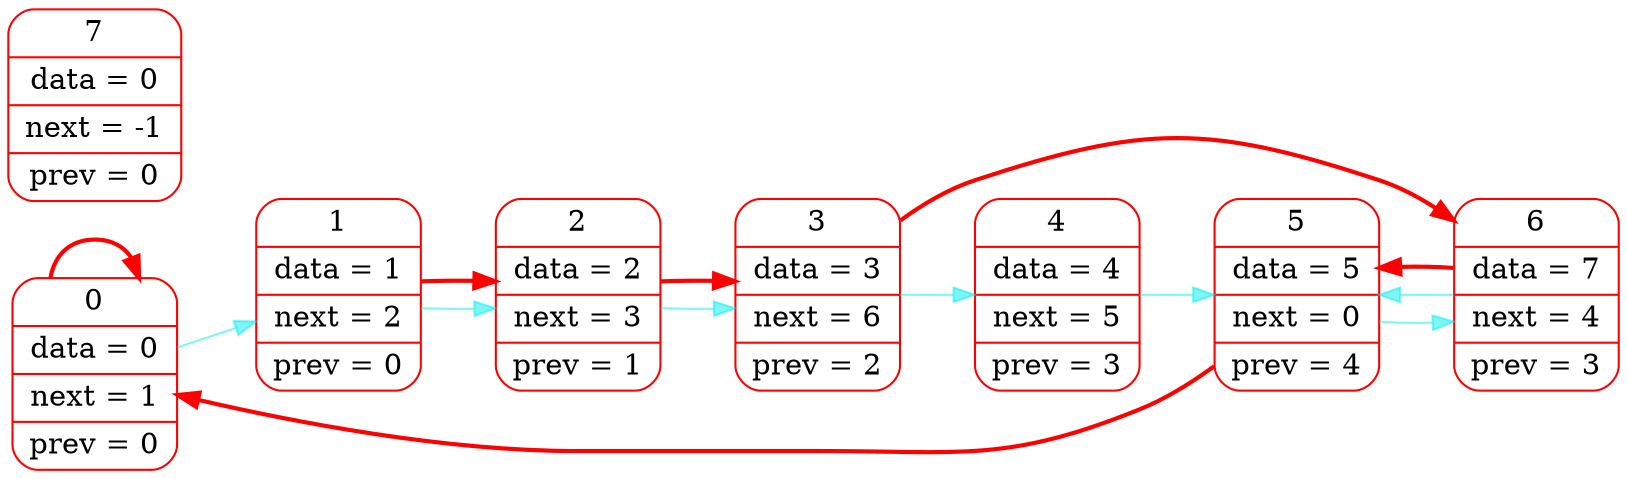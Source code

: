 digraph G{
rankdir=LR;
node[color="red",fontsize=14];
edge[color="#00eeee80",fontsize=12, penwidth=1];
elem0[shape="Mrecord", label="0 | data = 0 | next = 1 | prev = 0"];
elem1[shape="Mrecord", label="1 | data = 1 | next = 2 | prev = 0"];
elem2[shape="Mrecord", label="2 | data = 2 | next = 3 | prev = 1"];
elem3[shape="Mrecord", label="3 | data = 3 | next = 6 | prev = 2"];
elem4[shape="Mrecord", label="4 | data = 4 | next = 5 | prev = 3"];
elem5[shape="Mrecord", label="5 | data = 5 | next = 0 | prev = 4"];
elem6[shape="Mrecord", label="6 | data = 7 | next = 4 | prev = 3"];
elem7[shape="Mrecord", label="7 | data = 0 | next = -1 | prev = 0"];
elem0->elem1->elem2->elem3->elem4->elem5->elem6->elem5;
edge[color="red",fontsize=12, penwidth=2];
elem1->elem2->elem3->elem6->elem5->elem0->elem0;
}
